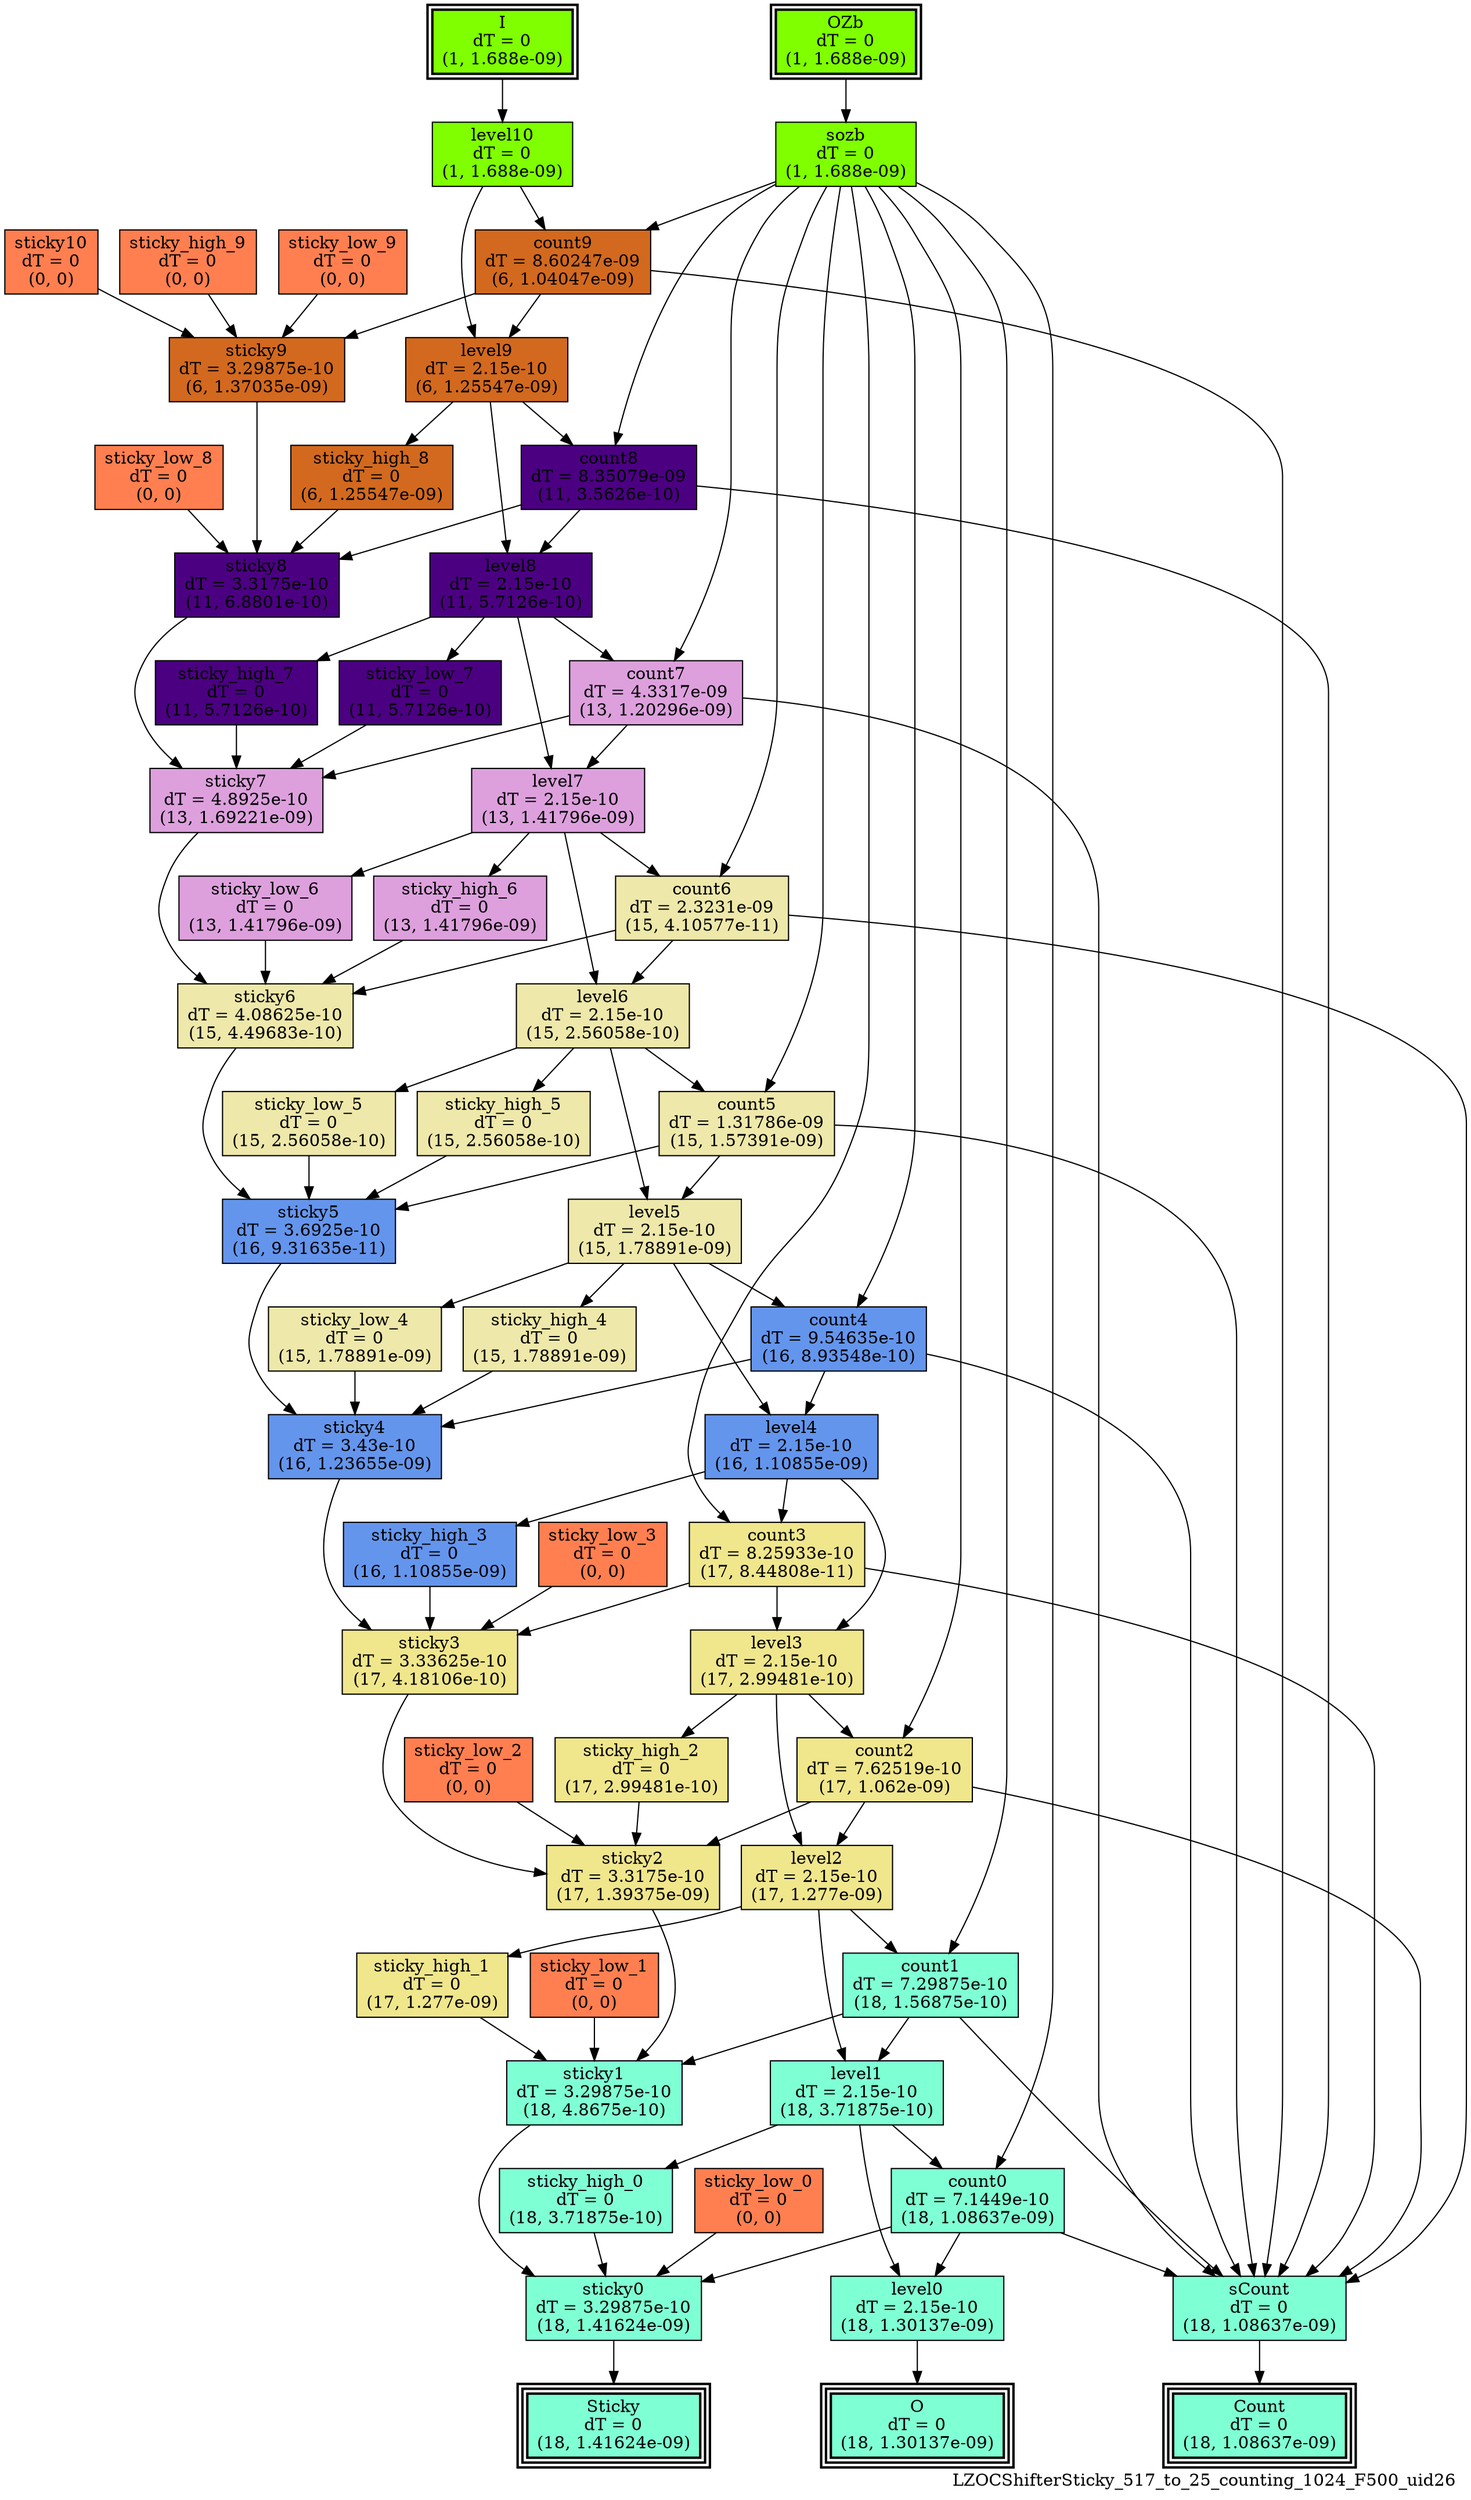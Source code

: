 digraph LZOCShifterSticky_517_to_25_counting_1024_F500_uid26
{
	//graph drawing options
	label=LZOCShifterSticky_517_to_25_counting_1024_F500_uid26;
	labelloc=bottom;
	labeljust=right;
	ratio=auto;
	nodesep=0.25;
	ranksep=0.5;

	//input/output signals of operator LZOCShifterSticky_517_to_25_counting_1024_F500_uid26
	I__LZOCShifterSticky_517_to_25_counting_1024_F500_uid26 [ label="I\ndT = 0\n(1, 1.688e-09)", shape=box, color=black, style="bold, filled", fillcolor=chartreuse, peripheries=2 ];
	OZb__LZOCShifterSticky_517_to_25_counting_1024_F500_uid26 [ label="OZb\ndT = 0\n(1, 1.688e-09)", shape=box, color=black, style="bold, filled", fillcolor=chartreuse, peripheries=2 ];
	Count__LZOCShifterSticky_517_to_25_counting_1024_F500_uid26 [ label="Count\ndT = 0\n(18, 1.08637e-09)", shape=box, color=black, style="bold, filled", fillcolor=aquamarine, peripheries=3 ];
	O__LZOCShifterSticky_517_to_25_counting_1024_F500_uid26 [ label="O\ndT = 0\n(18, 1.30137e-09)", shape=box, color=black, style="bold, filled", fillcolor=aquamarine, peripheries=3 ];
	Sticky__LZOCShifterSticky_517_to_25_counting_1024_F500_uid26 [ label="Sticky\ndT = 0\n(18, 1.41624e-09)", shape=box, color=black, style="bold, filled", fillcolor=aquamarine, peripheries=3 ];
	{rank=same I__LZOCShifterSticky_517_to_25_counting_1024_F500_uid26, OZb__LZOCShifterSticky_517_to_25_counting_1024_F500_uid26};
	{rank=same Count__LZOCShifterSticky_517_to_25_counting_1024_F500_uid26, O__LZOCShifterSticky_517_to_25_counting_1024_F500_uid26, Sticky__LZOCShifterSticky_517_to_25_counting_1024_F500_uid26};
	//internal signals of operator LZOCShifterSticky_517_to_25_counting_1024_F500_uid26
	level10__LZOCShifterSticky_517_to_25_counting_1024_F500_uid26 [ label="level10\ndT = 0\n(1, 1.688e-09)", shape=box, color=black, style=filled, fillcolor=chartreuse, peripheries=1 ];
	sozb__LZOCShifterSticky_517_to_25_counting_1024_F500_uid26 [ label="sozb\ndT = 0\n(1, 1.688e-09)", shape=box, color=black, style=filled, fillcolor=chartreuse, peripheries=1 ];
	sticky10__LZOCShifterSticky_517_to_25_counting_1024_F500_uid26 [ label="sticky10\ndT = 0\n(0, 0)", shape=box, color=black, style=filled, fillcolor=coral, peripheries=1 ];
	count9__LZOCShifterSticky_517_to_25_counting_1024_F500_uid26 [ label="count9\ndT = 8.60247e-09\n(6, 1.04047e-09)", shape=box, color=black, style=filled, fillcolor=chocolate, peripheries=1 ];
	level9__LZOCShifterSticky_517_to_25_counting_1024_F500_uid26 [ label="level9\ndT = 2.15e-10\n(6, 1.25547e-09)", shape=box, color=black, style=filled, fillcolor=chocolate, peripheries=1 ];
	sticky_high_9__LZOCShifterSticky_517_to_25_counting_1024_F500_uid26 [ label="sticky_high_9\ndT = 0\n(0, 0)", shape=box, color=black, style=filled, fillcolor=coral, peripheries=1 ];
	sticky_low_9__LZOCShifterSticky_517_to_25_counting_1024_F500_uid26 [ label="sticky_low_9\ndT = 0\n(0, 0)", shape=box, color=black, style=filled, fillcolor=coral, peripheries=1 ];
	sticky9__LZOCShifterSticky_517_to_25_counting_1024_F500_uid26 [ label="sticky9\ndT = 3.29875e-10\n(6, 1.37035e-09)", shape=box, color=black, style=filled, fillcolor=chocolate, peripheries=1 ];
	count8__LZOCShifterSticky_517_to_25_counting_1024_F500_uid26 [ label="count8\ndT = 8.35079e-09\n(11, 3.5626e-10)", shape=box, color=black, style=filled, fillcolor=indigo, peripheries=1 ];
	level8__LZOCShifterSticky_517_to_25_counting_1024_F500_uid26 [ label="level8\ndT = 2.15e-10\n(11, 5.7126e-10)", shape=box, color=black, style=filled, fillcolor=indigo, peripheries=1 ];
	sticky_high_8__LZOCShifterSticky_517_to_25_counting_1024_F500_uid26 [ label="sticky_high_8\ndT = 0\n(6, 1.25547e-09)", shape=box, color=black, style=filled, fillcolor=chocolate, peripheries=1 ];
	sticky_low_8__LZOCShifterSticky_517_to_25_counting_1024_F500_uid26 [ label="sticky_low_8\ndT = 0\n(0, 0)", shape=box, color=black, style=filled, fillcolor=coral, peripheries=1 ];
	sticky8__LZOCShifterSticky_517_to_25_counting_1024_F500_uid26 [ label="sticky8\ndT = 3.3175e-10\n(11, 6.8801e-10)", shape=box, color=black, style=filled, fillcolor=indigo, peripheries=1 ];
	count7__LZOCShifterSticky_517_to_25_counting_1024_F500_uid26 [ label="count7\ndT = 4.3317e-09\n(13, 1.20296e-09)", shape=box, color=black, style=filled, fillcolor=plum, peripheries=1 ];
	level7__LZOCShifterSticky_517_to_25_counting_1024_F500_uid26 [ label="level7\ndT = 2.15e-10\n(13, 1.41796e-09)", shape=box, color=black, style=filled, fillcolor=plum, peripheries=1 ];
	sticky_high_7__LZOCShifterSticky_517_to_25_counting_1024_F500_uid26 [ label="sticky_high_7\ndT = 0\n(11, 5.7126e-10)", shape=box, color=black, style=filled, fillcolor=indigo, peripheries=1 ];
	sticky_low_7__LZOCShifterSticky_517_to_25_counting_1024_F500_uid26 [ label="sticky_low_7\ndT = 0\n(11, 5.7126e-10)", shape=box, color=black, style=filled, fillcolor=indigo, peripheries=1 ];
	sticky7__LZOCShifterSticky_517_to_25_counting_1024_F500_uid26 [ label="sticky7\ndT = 4.8925e-10\n(13, 1.69221e-09)", shape=box, color=black, style=filled, fillcolor=plum, peripheries=1 ];
	count6__LZOCShifterSticky_517_to_25_counting_1024_F500_uid26 [ label="count6\ndT = 2.3231e-09\n(15, 4.10577e-11)", shape=box, color=black, style=filled, fillcolor=palegoldenrod, peripheries=1 ];
	level6__LZOCShifterSticky_517_to_25_counting_1024_F500_uid26 [ label="level6\ndT = 2.15e-10\n(15, 2.56058e-10)", shape=box, color=black, style=filled, fillcolor=palegoldenrod, peripheries=1 ];
	sticky_high_6__LZOCShifterSticky_517_to_25_counting_1024_F500_uid26 [ label="sticky_high_6\ndT = 0\n(13, 1.41796e-09)", shape=box, color=black, style=filled, fillcolor=plum, peripheries=1 ];
	sticky_low_6__LZOCShifterSticky_517_to_25_counting_1024_F500_uid26 [ label="sticky_low_6\ndT = 0\n(13, 1.41796e-09)", shape=box, color=black, style=filled, fillcolor=plum, peripheries=1 ];
	sticky6__LZOCShifterSticky_517_to_25_counting_1024_F500_uid26 [ label="sticky6\ndT = 4.08625e-10\n(15, 4.49683e-10)", shape=box, color=black, style=filled, fillcolor=palegoldenrod, peripheries=1 ];
	count5__LZOCShifterSticky_517_to_25_counting_1024_F500_uid26 [ label="count5\ndT = 1.31786e-09\n(15, 1.57391e-09)", shape=box, color=black, style=filled, fillcolor=palegoldenrod, peripheries=1 ];
	level5__LZOCShifterSticky_517_to_25_counting_1024_F500_uid26 [ label="level5\ndT = 2.15e-10\n(15, 1.78891e-09)", shape=box, color=black, style=filled, fillcolor=palegoldenrod, peripheries=1 ];
	sticky_high_5__LZOCShifterSticky_517_to_25_counting_1024_F500_uid26 [ label="sticky_high_5\ndT = 0\n(15, 2.56058e-10)", shape=box, color=black, style=filled, fillcolor=palegoldenrod, peripheries=1 ];
	sticky_low_5__LZOCShifterSticky_517_to_25_counting_1024_F500_uid26 [ label="sticky_low_5\ndT = 0\n(15, 2.56058e-10)", shape=box, color=black, style=filled, fillcolor=palegoldenrod, peripheries=1 ];
	sticky5__LZOCShifterSticky_517_to_25_counting_1024_F500_uid26 [ label="sticky5\ndT = 3.6925e-10\n(16, 9.31635e-11)", shape=box, color=black, style=filled, fillcolor=cornflowerblue, peripheries=1 ];
	count4__LZOCShifterSticky_517_to_25_counting_1024_F500_uid26 [ label="count4\ndT = 9.54635e-10\n(16, 8.93548e-10)", shape=box, color=black, style=filled, fillcolor=cornflowerblue, peripheries=1 ];
	level4__LZOCShifterSticky_517_to_25_counting_1024_F500_uid26 [ label="level4\ndT = 2.15e-10\n(16, 1.10855e-09)", shape=box, color=black, style=filled, fillcolor=cornflowerblue, peripheries=1 ];
	sticky_high_4__LZOCShifterSticky_517_to_25_counting_1024_F500_uid26 [ label="sticky_high_4\ndT = 0\n(15, 1.78891e-09)", shape=box, color=black, style=filled, fillcolor=palegoldenrod, peripheries=1 ];
	sticky_low_4__LZOCShifterSticky_517_to_25_counting_1024_F500_uid26 [ label="sticky_low_4\ndT = 0\n(15, 1.78891e-09)", shape=box, color=black, style=filled, fillcolor=palegoldenrod, peripheries=1 ];
	sticky4__LZOCShifterSticky_517_to_25_counting_1024_F500_uid26 [ label="sticky4\ndT = 3.43e-10\n(16, 1.23655e-09)", shape=box, color=black, style=filled, fillcolor=cornflowerblue, peripheries=1 ];
	count3__LZOCShifterSticky_517_to_25_counting_1024_F500_uid26 [ label="count3\ndT = 8.25933e-10\n(17, 8.44808e-11)", shape=box, color=black, style=filled, fillcolor=khaki, peripheries=1 ];
	level3__LZOCShifterSticky_517_to_25_counting_1024_F500_uid26 [ label="level3\ndT = 2.15e-10\n(17, 2.99481e-10)", shape=box, color=black, style=filled, fillcolor=khaki, peripheries=1 ];
	sticky_high_3__LZOCShifterSticky_517_to_25_counting_1024_F500_uid26 [ label="sticky_high_3\ndT = 0\n(16, 1.10855e-09)", shape=box, color=black, style=filled, fillcolor=cornflowerblue, peripheries=1 ];
	sticky_low_3__LZOCShifterSticky_517_to_25_counting_1024_F500_uid26 [ label="sticky_low_3\ndT = 0\n(0, 0)", shape=box, color=black, style=filled, fillcolor=coral, peripheries=1 ];
	sticky3__LZOCShifterSticky_517_to_25_counting_1024_F500_uid26 [ label="sticky3\ndT = 3.33625e-10\n(17, 4.18106e-10)", shape=box, color=black, style=filled, fillcolor=khaki, peripheries=1 ];
	count2__LZOCShifterSticky_517_to_25_counting_1024_F500_uid26 [ label="count2\ndT = 7.62519e-10\n(17, 1.062e-09)", shape=box, color=black, style=filled, fillcolor=khaki, peripheries=1 ];
	level2__LZOCShifterSticky_517_to_25_counting_1024_F500_uid26 [ label="level2\ndT = 2.15e-10\n(17, 1.277e-09)", shape=box, color=black, style=filled, fillcolor=khaki, peripheries=1 ];
	sticky_high_2__LZOCShifterSticky_517_to_25_counting_1024_F500_uid26 [ label="sticky_high_2\ndT = 0\n(17, 2.99481e-10)", shape=box, color=black, style=filled, fillcolor=khaki, peripheries=1 ];
	sticky_low_2__LZOCShifterSticky_517_to_25_counting_1024_F500_uid26 [ label="sticky_low_2\ndT = 0\n(0, 0)", shape=box, color=black, style=filled, fillcolor=coral, peripheries=1 ];
	sticky2__LZOCShifterSticky_517_to_25_counting_1024_F500_uid26 [ label="sticky2\ndT = 3.3175e-10\n(17, 1.39375e-09)", shape=box, color=black, style=filled, fillcolor=khaki, peripheries=1 ];
	count1__LZOCShifterSticky_517_to_25_counting_1024_F500_uid26 [ label="count1\ndT = 7.29875e-10\n(18, 1.56875e-10)", shape=box, color=black, style=filled, fillcolor=aquamarine, peripheries=1 ];
	level1__LZOCShifterSticky_517_to_25_counting_1024_F500_uid26 [ label="level1\ndT = 2.15e-10\n(18, 3.71875e-10)", shape=box, color=black, style=filled, fillcolor=aquamarine, peripheries=1 ];
	sticky_high_1__LZOCShifterSticky_517_to_25_counting_1024_F500_uid26 [ label="sticky_high_1\ndT = 0\n(17, 1.277e-09)", shape=box, color=black, style=filled, fillcolor=khaki, peripheries=1 ];
	sticky_low_1__LZOCShifterSticky_517_to_25_counting_1024_F500_uid26 [ label="sticky_low_1\ndT = 0\n(0, 0)", shape=box, color=black, style=filled, fillcolor=coral, peripheries=1 ];
	sticky1__LZOCShifterSticky_517_to_25_counting_1024_F500_uid26 [ label="sticky1\ndT = 3.29875e-10\n(18, 4.8675e-10)", shape=box, color=black, style=filled, fillcolor=aquamarine, peripheries=1 ];
	count0__LZOCShifterSticky_517_to_25_counting_1024_F500_uid26 [ label="count0\ndT = 7.1449e-10\n(18, 1.08637e-09)", shape=box, color=black, style=filled, fillcolor=aquamarine, peripheries=1 ];
	level0__LZOCShifterSticky_517_to_25_counting_1024_F500_uid26 [ label="level0\ndT = 2.15e-10\n(18, 1.30137e-09)", shape=box, color=black, style=filled, fillcolor=aquamarine, peripheries=1 ];
	sticky_high_0__LZOCShifterSticky_517_to_25_counting_1024_F500_uid26 [ label="sticky_high_0\ndT = 0\n(18, 3.71875e-10)", shape=box, color=black, style=filled, fillcolor=aquamarine, peripheries=1 ];
	sticky_low_0__LZOCShifterSticky_517_to_25_counting_1024_F500_uid26 [ label="sticky_low_0\ndT = 0\n(0, 0)", shape=box, color=black, style=filled, fillcolor=coral, peripheries=1 ];
	sticky0__LZOCShifterSticky_517_to_25_counting_1024_F500_uid26 [ label="sticky0\ndT = 3.29875e-10\n(18, 1.41624e-09)", shape=box, color=black, style=filled, fillcolor=aquamarine, peripheries=1 ];
	sCount__LZOCShifterSticky_517_to_25_counting_1024_F500_uid26 [ label="sCount\ndT = 0\n(18, 1.08637e-09)", shape=box, color=black, style=filled, fillcolor=aquamarine, peripheries=1 ];

	//subcomponents of operator LZOCShifterSticky_517_to_25_counting_1024_F500_uid26

	//input and internal signal connections of operator LZOCShifterSticky_517_to_25_counting_1024_F500_uid26
	I__LZOCShifterSticky_517_to_25_counting_1024_F500_uid26 -> level10__LZOCShifterSticky_517_to_25_counting_1024_F500_uid26 [ arrowhead=normal, arrowsize=1.0, arrowtail=normal, color=black, dir=forward  ];
	OZb__LZOCShifterSticky_517_to_25_counting_1024_F500_uid26 -> sozb__LZOCShifterSticky_517_to_25_counting_1024_F500_uid26 [ arrowhead=normal, arrowsize=1.0, arrowtail=normal, color=black, dir=forward  ];
	level10__LZOCShifterSticky_517_to_25_counting_1024_F500_uid26 -> count9__LZOCShifterSticky_517_to_25_counting_1024_F500_uid26 [ arrowhead=normal, arrowsize=1.0, arrowtail=normal, color=black, dir=forward  ];
	level10__LZOCShifterSticky_517_to_25_counting_1024_F500_uid26 -> level9__LZOCShifterSticky_517_to_25_counting_1024_F500_uid26 [ arrowhead=normal, arrowsize=1.0, arrowtail=normal, color=black, dir=forward  ];
	sozb__LZOCShifterSticky_517_to_25_counting_1024_F500_uid26 -> count9__LZOCShifterSticky_517_to_25_counting_1024_F500_uid26 [ arrowhead=normal, arrowsize=1.0, arrowtail=normal, color=black, dir=forward  ];
	sozb__LZOCShifterSticky_517_to_25_counting_1024_F500_uid26 -> count8__LZOCShifterSticky_517_to_25_counting_1024_F500_uid26 [ arrowhead=normal, arrowsize=1.0, arrowtail=normal, color=black, dir=forward  ];
	sozb__LZOCShifterSticky_517_to_25_counting_1024_F500_uid26 -> count7__LZOCShifterSticky_517_to_25_counting_1024_F500_uid26 [ arrowhead=normal, arrowsize=1.0, arrowtail=normal, color=black, dir=forward  ];
	sozb__LZOCShifterSticky_517_to_25_counting_1024_F500_uid26 -> count6__LZOCShifterSticky_517_to_25_counting_1024_F500_uid26 [ arrowhead=normal, arrowsize=1.0, arrowtail=normal, color=black, dir=forward  ];
	sozb__LZOCShifterSticky_517_to_25_counting_1024_F500_uid26 -> count5__LZOCShifterSticky_517_to_25_counting_1024_F500_uid26 [ arrowhead=normal, arrowsize=1.0, arrowtail=normal, color=black, dir=forward  ];
	sozb__LZOCShifterSticky_517_to_25_counting_1024_F500_uid26 -> count4__LZOCShifterSticky_517_to_25_counting_1024_F500_uid26 [ arrowhead=normal, arrowsize=1.0, arrowtail=normal, color=black, dir=forward  ];
	sozb__LZOCShifterSticky_517_to_25_counting_1024_F500_uid26 -> count3__LZOCShifterSticky_517_to_25_counting_1024_F500_uid26 [ arrowhead=normal, arrowsize=1.0, arrowtail=normal, color=black, dir=forward  ];
	sozb__LZOCShifterSticky_517_to_25_counting_1024_F500_uid26 -> count2__LZOCShifterSticky_517_to_25_counting_1024_F500_uid26 [ arrowhead=normal, arrowsize=1.0, arrowtail=normal, color=black, dir=forward  ];
	sozb__LZOCShifterSticky_517_to_25_counting_1024_F500_uid26 -> count1__LZOCShifterSticky_517_to_25_counting_1024_F500_uid26 [ arrowhead=normal, arrowsize=1.0, arrowtail=normal, color=black, dir=forward  ];
	sozb__LZOCShifterSticky_517_to_25_counting_1024_F500_uid26 -> count0__LZOCShifterSticky_517_to_25_counting_1024_F500_uid26 [ arrowhead=normal, arrowsize=1.0, arrowtail=normal, color=black, dir=forward  ];
	sticky10__LZOCShifterSticky_517_to_25_counting_1024_F500_uid26 -> sticky9__LZOCShifterSticky_517_to_25_counting_1024_F500_uid26 [ arrowhead=normal, arrowsize=1.0, arrowtail=normal, color=black, dir=forward  ];
	count9__LZOCShifterSticky_517_to_25_counting_1024_F500_uid26 -> level9__LZOCShifterSticky_517_to_25_counting_1024_F500_uid26 [ arrowhead=normal, arrowsize=1.0, arrowtail=normal, color=black, dir=forward  ];
	count9__LZOCShifterSticky_517_to_25_counting_1024_F500_uid26 -> sticky9__LZOCShifterSticky_517_to_25_counting_1024_F500_uid26 [ arrowhead=normal, arrowsize=1.0, arrowtail=normal, color=black, dir=forward  ];
	count9__LZOCShifterSticky_517_to_25_counting_1024_F500_uid26 -> sCount__LZOCShifterSticky_517_to_25_counting_1024_F500_uid26 [ arrowhead=normal, arrowsize=1.0, arrowtail=normal, color=black, dir=forward  ];
	level9__LZOCShifterSticky_517_to_25_counting_1024_F500_uid26 -> count8__LZOCShifterSticky_517_to_25_counting_1024_F500_uid26 [ arrowhead=normal, arrowsize=1.0, arrowtail=normal, color=black, dir=forward  ];
	level9__LZOCShifterSticky_517_to_25_counting_1024_F500_uid26 -> level8__LZOCShifterSticky_517_to_25_counting_1024_F500_uid26 [ arrowhead=normal, arrowsize=1.0, arrowtail=normal, color=black, dir=forward  ];
	level9__LZOCShifterSticky_517_to_25_counting_1024_F500_uid26 -> sticky_high_8__LZOCShifterSticky_517_to_25_counting_1024_F500_uid26 [ arrowhead=normal, arrowsize=1.0, arrowtail=normal, color=black, dir=forward  ];
	sticky_high_9__LZOCShifterSticky_517_to_25_counting_1024_F500_uid26 -> sticky9__LZOCShifterSticky_517_to_25_counting_1024_F500_uid26 [ arrowhead=normal, arrowsize=1.0, arrowtail=normal, color=black, dir=forward  ];
	sticky_low_9__LZOCShifterSticky_517_to_25_counting_1024_F500_uid26 -> sticky9__LZOCShifterSticky_517_to_25_counting_1024_F500_uid26 [ arrowhead=normal, arrowsize=1.0, arrowtail=normal, color=black, dir=forward  ];
	sticky9__LZOCShifterSticky_517_to_25_counting_1024_F500_uid26 -> sticky8__LZOCShifterSticky_517_to_25_counting_1024_F500_uid26 [ arrowhead=normal, arrowsize=1.0, arrowtail=normal, color=black, dir=forward  ];
	count8__LZOCShifterSticky_517_to_25_counting_1024_F500_uid26 -> level8__LZOCShifterSticky_517_to_25_counting_1024_F500_uid26 [ arrowhead=normal, arrowsize=1.0, arrowtail=normal, color=black, dir=forward  ];
	count8__LZOCShifterSticky_517_to_25_counting_1024_F500_uid26 -> sticky8__LZOCShifterSticky_517_to_25_counting_1024_F500_uid26 [ arrowhead=normal, arrowsize=1.0, arrowtail=normal, color=black, dir=forward  ];
	count8__LZOCShifterSticky_517_to_25_counting_1024_F500_uid26 -> sCount__LZOCShifterSticky_517_to_25_counting_1024_F500_uid26 [ arrowhead=normal, arrowsize=1.0, arrowtail=normal, color=black, dir=forward  ];
	level8__LZOCShifterSticky_517_to_25_counting_1024_F500_uid26 -> count7__LZOCShifterSticky_517_to_25_counting_1024_F500_uid26 [ arrowhead=normal, arrowsize=1.0, arrowtail=normal, color=black, dir=forward  ];
	level8__LZOCShifterSticky_517_to_25_counting_1024_F500_uid26 -> level7__LZOCShifterSticky_517_to_25_counting_1024_F500_uid26 [ arrowhead=normal, arrowsize=1.0, arrowtail=normal, color=black, dir=forward  ];
	level8__LZOCShifterSticky_517_to_25_counting_1024_F500_uid26 -> sticky_high_7__LZOCShifterSticky_517_to_25_counting_1024_F500_uid26 [ arrowhead=normal, arrowsize=1.0, arrowtail=normal, color=black, dir=forward  ];
	level8__LZOCShifterSticky_517_to_25_counting_1024_F500_uid26 -> sticky_low_7__LZOCShifterSticky_517_to_25_counting_1024_F500_uid26 [ arrowhead=normal, arrowsize=1.0, arrowtail=normal, color=black, dir=forward  ];
	sticky_high_8__LZOCShifterSticky_517_to_25_counting_1024_F500_uid26 -> sticky8__LZOCShifterSticky_517_to_25_counting_1024_F500_uid26 [ arrowhead=normal, arrowsize=1.0, arrowtail=normal, color=black, dir=forward  ];
	sticky_low_8__LZOCShifterSticky_517_to_25_counting_1024_F500_uid26 -> sticky8__LZOCShifterSticky_517_to_25_counting_1024_F500_uid26 [ arrowhead=normal, arrowsize=1.0, arrowtail=normal, color=black, dir=forward  ];
	sticky8__LZOCShifterSticky_517_to_25_counting_1024_F500_uid26 -> sticky7__LZOCShifterSticky_517_to_25_counting_1024_F500_uid26 [ arrowhead=normal, arrowsize=1.0, arrowtail=normal, color=black, dir=forward  ];
	count7__LZOCShifterSticky_517_to_25_counting_1024_F500_uid26 -> level7__LZOCShifterSticky_517_to_25_counting_1024_F500_uid26 [ arrowhead=normal, arrowsize=1.0, arrowtail=normal, color=black, dir=forward  ];
	count7__LZOCShifterSticky_517_to_25_counting_1024_F500_uid26 -> sticky7__LZOCShifterSticky_517_to_25_counting_1024_F500_uid26 [ arrowhead=normal, arrowsize=1.0, arrowtail=normal, color=black, dir=forward  ];
	count7__LZOCShifterSticky_517_to_25_counting_1024_F500_uid26 -> sCount__LZOCShifterSticky_517_to_25_counting_1024_F500_uid26 [ arrowhead=normal, arrowsize=1.0, arrowtail=normal, color=black, dir=forward  ];
	level7__LZOCShifterSticky_517_to_25_counting_1024_F500_uid26 -> count6__LZOCShifterSticky_517_to_25_counting_1024_F500_uid26 [ arrowhead=normal, arrowsize=1.0, arrowtail=normal, color=black, dir=forward  ];
	level7__LZOCShifterSticky_517_to_25_counting_1024_F500_uid26 -> level6__LZOCShifterSticky_517_to_25_counting_1024_F500_uid26 [ arrowhead=normal, arrowsize=1.0, arrowtail=normal, color=black, dir=forward  ];
	level7__LZOCShifterSticky_517_to_25_counting_1024_F500_uid26 -> sticky_high_6__LZOCShifterSticky_517_to_25_counting_1024_F500_uid26 [ arrowhead=normal, arrowsize=1.0, arrowtail=normal, color=black, dir=forward  ];
	level7__LZOCShifterSticky_517_to_25_counting_1024_F500_uid26 -> sticky_low_6__LZOCShifterSticky_517_to_25_counting_1024_F500_uid26 [ arrowhead=normal, arrowsize=1.0, arrowtail=normal, color=black, dir=forward  ];
	sticky_high_7__LZOCShifterSticky_517_to_25_counting_1024_F500_uid26 -> sticky7__LZOCShifterSticky_517_to_25_counting_1024_F500_uid26 [ arrowhead=normal, arrowsize=1.0, arrowtail=normal, color=black, dir=forward  ];
	sticky_low_7__LZOCShifterSticky_517_to_25_counting_1024_F500_uid26 -> sticky7__LZOCShifterSticky_517_to_25_counting_1024_F500_uid26 [ arrowhead=normal, arrowsize=1.0, arrowtail=normal, color=black, dir=forward  ];
	sticky7__LZOCShifterSticky_517_to_25_counting_1024_F500_uid26 -> sticky6__LZOCShifterSticky_517_to_25_counting_1024_F500_uid26 [ arrowhead=normal, arrowsize=1.0, arrowtail=normal, color=black, dir=forward  ];
	count6__LZOCShifterSticky_517_to_25_counting_1024_F500_uid26 -> level6__LZOCShifterSticky_517_to_25_counting_1024_F500_uid26 [ arrowhead=normal, arrowsize=1.0, arrowtail=normal, color=black, dir=forward  ];
	count6__LZOCShifterSticky_517_to_25_counting_1024_F500_uid26 -> sticky6__LZOCShifterSticky_517_to_25_counting_1024_F500_uid26 [ arrowhead=normal, arrowsize=1.0, arrowtail=normal, color=black, dir=forward  ];
	count6__LZOCShifterSticky_517_to_25_counting_1024_F500_uid26 -> sCount__LZOCShifterSticky_517_to_25_counting_1024_F500_uid26 [ arrowhead=normal, arrowsize=1.0, arrowtail=normal, color=black, dir=forward  ];
	level6__LZOCShifterSticky_517_to_25_counting_1024_F500_uid26 -> count5__LZOCShifterSticky_517_to_25_counting_1024_F500_uid26 [ arrowhead=normal, arrowsize=1.0, arrowtail=normal, color=black, dir=forward  ];
	level6__LZOCShifterSticky_517_to_25_counting_1024_F500_uid26 -> level5__LZOCShifterSticky_517_to_25_counting_1024_F500_uid26 [ arrowhead=normal, arrowsize=1.0, arrowtail=normal, color=black, dir=forward  ];
	level6__LZOCShifterSticky_517_to_25_counting_1024_F500_uid26 -> sticky_high_5__LZOCShifterSticky_517_to_25_counting_1024_F500_uid26 [ arrowhead=normal, arrowsize=1.0, arrowtail=normal, color=black, dir=forward  ];
	level6__LZOCShifterSticky_517_to_25_counting_1024_F500_uid26 -> sticky_low_5__LZOCShifterSticky_517_to_25_counting_1024_F500_uid26 [ arrowhead=normal, arrowsize=1.0, arrowtail=normal, color=black, dir=forward  ];
	sticky_high_6__LZOCShifterSticky_517_to_25_counting_1024_F500_uid26 -> sticky6__LZOCShifterSticky_517_to_25_counting_1024_F500_uid26 [ arrowhead=normal, arrowsize=1.0, arrowtail=normal, color=black, dir=forward  ];
	sticky_low_6__LZOCShifterSticky_517_to_25_counting_1024_F500_uid26 -> sticky6__LZOCShifterSticky_517_to_25_counting_1024_F500_uid26 [ arrowhead=normal, arrowsize=1.0, arrowtail=normal, color=black, dir=forward  ];
	sticky6__LZOCShifterSticky_517_to_25_counting_1024_F500_uid26 -> sticky5__LZOCShifterSticky_517_to_25_counting_1024_F500_uid26 [ arrowhead=normal, arrowsize=1.0, arrowtail=normal, color=black, dir=forward  ];
	count5__LZOCShifterSticky_517_to_25_counting_1024_F500_uid26 -> level5__LZOCShifterSticky_517_to_25_counting_1024_F500_uid26 [ arrowhead=normal, arrowsize=1.0, arrowtail=normal, color=black, dir=forward  ];
	count5__LZOCShifterSticky_517_to_25_counting_1024_F500_uid26 -> sticky5__LZOCShifterSticky_517_to_25_counting_1024_F500_uid26 [ arrowhead=normal, arrowsize=1.0, arrowtail=normal, color=black, dir=forward  ];
	count5__LZOCShifterSticky_517_to_25_counting_1024_F500_uid26 -> sCount__LZOCShifterSticky_517_to_25_counting_1024_F500_uid26 [ arrowhead=normal, arrowsize=1.0, arrowtail=normal, color=black, dir=forward  ];
	level5__LZOCShifterSticky_517_to_25_counting_1024_F500_uid26 -> count4__LZOCShifterSticky_517_to_25_counting_1024_F500_uid26 [ arrowhead=normal, arrowsize=1.0, arrowtail=normal, color=black, dir=forward  ];
	level5__LZOCShifterSticky_517_to_25_counting_1024_F500_uid26 -> level4__LZOCShifterSticky_517_to_25_counting_1024_F500_uid26 [ arrowhead=normal, arrowsize=1.0, arrowtail=normal, color=black, dir=forward  ];
	level5__LZOCShifterSticky_517_to_25_counting_1024_F500_uid26 -> sticky_high_4__LZOCShifterSticky_517_to_25_counting_1024_F500_uid26 [ arrowhead=normal, arrowsize=1.0, arrowtail=normal, color=black, dir=forward  ];
	level5__LZOCShifterSticky_517_to_25_counting_1024_F500_uid26 -> sticky_low_4__LZOCShifterSticky_517_to_25_counting_1024_F500_uid26 [ arrowhead=normal, arrowsize=1.0, arrowtail=normal, color=black, dir=forward  ];
	sticky_high_5__LZOCShifterSticky_517_to_25_counting_1024_F500_uid26 -> sticky5__LZOCShifterSticky_517_to_25_counting_1024_F500_uid26 [ arrowhead=normal, arrowsize=1.0, arrowtail=normal, color=black, dir=forward  ];
	sticky_low_5__LZOCShifterSticky_517_to_25_counting_1024_F500_uid26 -> sticky5__LZOCShifterSticky_517_to_25_counting_1024_F500_uid26 [ arrowhead=normal, arrowsize=1.0, arrowtail=normal, color=black, dir=forward  ];
	sticky5__LZOCShifterSticky_517_to_25_counting_1024_F500_uid26 -> sticky4__LZOCShifterSticky_517_to_25_counting_1024_F500_uid26 [ arrowhead=normal, arrowsize=1.0, arrowtail=normal, color=black, dir=forward  ];
	count4__LZOCShifterSticky_517_to_25_counting_1024_F500_uid26 -> level4__LZOCShifterSticky_517_to_25_counting_1024_F500_uid26 [ arrowhead=normal, arrowsize=1.0, arrowtail=normal, color=black, dir=forward  ];
	count4__LZOCShifterSticky_517_to_25_counting_1024_F500_uid26 -> sticky4__LZOCShifterSticky_517_to_25_counting_1024_F500_uid26 [ arrowhead=normal, arrowsize=1.0, arrowtail=normal, color=black, dir=forward  ];
	count4__LZOCShifterSticky_517_to_25_counting_1024_F500_uid26 -> sCount__LZOCShifterSticky_517_to_25_counting_1024_F500_uid26 [ arrowhead=normal, arrowsize=1.0, arrowtail=normal, color=black, dir=forward  ];
	level4__LZOCShifterSticky_517_to_25_counting_1024_F500_uid26 -> count3__LZOCShifterSticky_517_to_25_counting_1024_F500_uid26 [ arrowhead=normal, arrowsize=1.0, arrowtail=normal, color=black, dir=forward  ];
	level4__LZOCShifterSticky_517_to_25_counting_1024_F500_uid26 -> level3__LZOCShifterSticky_517_to_25_counting_1024_F500_uid26 [ arrowhead=normal, arrowsize=1.0, arrowtail=normal, color=black, dir=forward  ];
	level4__LZOCShifterSticky_517_to_25_counting_1024_F500_uid26 -> sticky_high_3__LZOCShifterSticky_517_to_25_counting_1024_F500_uid26 [ arrowhead=normal, arrowsize=1.0, arrowtail=normal, color=black, dir=forward  ];
	sticky_high_4__LZOCShifterSticky_517_to_25_counting_1024_F500_uid26 -> sticky4__LZOCShifterSticky_517_to_25_counting_1024_F500_uid26 [ arrowhead=normal, arrowsize=1.0, arrowtail=normal, color=black, dir=forward  ];
	sticky_low_4__LZOCShifterSticky_517_to_25_counting_1024_F500_uid26 -> sticky4__LZOCShifterSticky_517_to_25_counting_1024_F500_uid26 [ arrowhead=normal, arrowsize=1.0, arrowtail=normal, color=black, dir=forward  ];
	sticky4__LZOCShifterSticky_517_to_25_counting_1024_F500_uid26 -> sticky3__LZOCShifterSticky_517_to_25_counting_1024_F500_uid26 [ arrowhead=normal, arrowsize=1.0, arrowtail=normal, color=black, dir=forward  ];
	count3__LZOCShifterSticky_517_to_25_counting_1024_F500_uid26 -> level3__LZOCShifterSticky_517_to_25_counting_1024_F500_uid26 [ arrowhead=normal, arrowsize=1.0, arrowtail=normal, color=black, dir=forward  ];
	count3__LZOCShifterSticky_517_to_25_counting_1024_F500_uid26 -> sticky3__LZOCShifterSticky_517_to_25_counting_1024_F500_uid26 [ arrowhead=normal, arrowsize=1.0, arrowtail=normal, color=black, dir=forward  ];
	count3__LZOCShifterSticky_517_to_25_counting_1024_F500_uid26 -> sCount__LZOCShifterSticky_517_to_25_counting_1024_F500_uid26 [ arrowhead=normal, arrowsize=1.0, arrowtail=normal, color=black, dir=forward  ];
	level3__LZOCShifterSticky_517_to_25_counting_1024_F500_uid26 -> count2__LZOCShifterSticky_517_to_25_counting_1024_F500_uid26 [ arrowhead=normal, arrowsize=1.0, arrowtail=normal, color=black, dir=forward  ];
	level3__LZOCShifterSticky_517_to_25_counting_1024_F500_uid26 -> level2__LZOCShifterSticky_517_to_25_counting_1024_F500_uid26 [ arrowhead=normal, arrowsize=1.0, arrowtail=normal, color=black, dir=forward  ];
	level3__LZOCShifterSticky_517_to_25_counting_1024_F500_uid26 -> sticky_high_2__LZOCShifterSticky_517_to_25_counting_1024_F500_uid26 [ arrowhead=normal, arrowsize=1.0, arrowtail=normal, color=black, dir=forward  ];
	sticky_high_3__LZOCShifterSticky_517_to_25_counting_1024_F500_uid26 -> sticky3__LZOCShifterSticky_517_to_25_counting_1024_F500_uid26 [ arrowhead=normal, arrowsize=1.0, arrowtail=normal, color=black, dir=forward  ];
	sticky_low_3__LZOCShifterSticky_517_to_25_counting_1024_F500_uid26 -> sticky3__LZOCShifterSticky_517_to_25_counting_1024_F500_uid26 [ arrowhead=normal, arrowsize=1.0, arrowtail=normal, color=black, dir=forward  ];
	sticky3__LZOCShifterSticky_517_to_25_counting_1024_F500_uid26 -> sticky2__LZOCShifterSticky_517_to_25_counting_1024_F500_uid26 [ arrowhead=normal, arrowsize=1.0, arrowtail=normal, color=black, dir=forward  ];
	count2__LZOCShifterSticky_517_to_25_counting_1024_F500_uid26 -> level2__LZOCShifterSticky_517_to_25_counting_1024_F500_uid26 [ arrowhead=normal, arrowsize=1.0, arrowtail=normal, color=black, dir=forward  ];
	count2__LZOCShifterSticky_517_to_25_counting_1024_F500_uid26 -> sticky2__LZOCShifterSticky_517_to_25_counting_1024_F500_uid26 [ arrowhead=normal, arrowsize=1.0, arrowtail=normal, color=black, dir=forward  ];
	count2__LZOCShifterSticky_517_to_25_counting_1024_F500_uid26 -> sCount__LZOCShifterSticky_517_to_25_counting_1024_F500_uid26 [ arrowhead=normal, arrowsize=1.0, arrowtail=normal, color=black, dir=forward  ];
	level2__LZOCShifterSticky_517_to_25_counting_1024_F500_uid26 -> count1__LZOCShifterSticky_517_to_25_counting_1024_F500_uid26 [ arrowhead=normal, arrowsize=1.0, arrowtail=normal, color=black, dir=forward  ];
	level2__LZOCShifterSticky_517_to_25_counting_1024_F500_uid26 -> level1__LZOCShifterSticky_517_to_25_counting_1024_F500_uid26 [ arrowhead=normal, arrowsize=1.0, arrowtail=normal, color=black, dir=forward  ];
	level2__LZOCShifterSticky_517_to_25_counting_1024_F500_uid26 -> sticky_high_1__LZOCShifterSticky_517_to_25_counting_1024_F500_uid26 [ arrowhead=normal, arrowsize=1.0, arrowtail=normal, color=black, dir=forward  ];
	sticky_high_2__LZOCShifterSticky_517_to_25_counting_1024_F500_uid26 -> sticky2__LZOCShifterSticky_517_to_25_counting_1024_F500_uid26 [ arrowhead=normal, arrowsize=1.0, arrowtail=normal, color=black, dir=forward  ];
	sticky_low_2__LZOCShifterSticky_517_to_25_counting_1024_F500_uid26 -> sticky2__LZOCShifterSticky_517_to_25_counting_1024_F500_uid26 [ arrowhead=normal, arrowsize=1.0, arrowtail=normal, color=black, dir=forward  ];
	sticky2__LZOCShifterSticky_517_to_25_counting_1024_F500_uid26 -> sticky1__LZOCShifterSticky_517_to_25_counting_1024_F500_uid26 [ arrowhead=normal, arrowsize=1.0, arrowtail=normal, color=black, dir=forward  ];
	count1__LZOCShifterSticky_517_to_25_counting_1024_F500_uid26 -> level1__LZOCShifterSticky_517_to_25_counting_1024_F500_uid26 [ arrowhead=normal, arrowsize=1.0, arrowtail=normal, color=black, dir=forward  ];
	count1__LZOCShifterSticky_517_to_25_counting_1024_F500_uid26 -> sticky1__LZOCShifterSticky_517_to_25_counting_1024_F500_uid26 [ arrowhead=normal, arrowsize=1.0, arrowtail=normal, color=black, dir=forward  ];
	count1__LZOCShifterSticky_517_to_25_counting_1024_F500_uid26 -> sCount__LZOCShifterSticky_517_to_25_counting_1024_F500_uid26 [ arrowhead=normal, arrowsize=1.0, arrowtail=normal, color=black, dir=forward  ];
	level1__LZOCShifterSticky_517_to_25_counting_1024_F500_uid26 -> count0__LZOCShifterSticky_517_to_25_counting_1024_F500_uid26 [ arrowhead=normal, arrowsize=1.0, arrowtail=normal, color=black, dir=forward  ];
	level1__LZOCShifterSticky_517_to_25_counting_1024_F500_uid26 -> level0__LZOCShifterSticky_517_to_25_counting_1024_F500_uid26 [ arrowhead=normal, arrowsize=1.0, arrowtail=normal, color=black, dir=forward  ];
	level1__LZOCShifterSticky_517_to_25_counting_1024_F500_uid26 -> sticky_high_0__LZOCShifterSticky_517_to_25_counting_1024_F500_uid26 [ arrowhead=normal, arrowsize=1.0, arrowtail=normal, color=black, dir=forward  ];
	sticky_high_1__LZOCShifterSticky_517_to_25_counting_1024_F500_uid26 -> sticky1__LZOCShifterSticky_517_to_25_counting_1024_F500_uid26 [ arrowhead=normal, arrowsize=1.0, arrowtail=normal, color=black, dir=forward  ];
	sticky_low_1__LZOCShifterSticky_517_to_25_counting_1024_F500_uid26 -> sticky1__LZOCShifterSticky_517_to_25_counting_1024_F500_uid26 [ arrowhead=normal, arrowsize=1.0, arrowtail=normal, color=black, dir=forward  ];
	sticky1__LZOCShifterSticky_517_to_25_counting_1024_F500_uid26 -> sticky0__LZOCShifterSticky_517_to_25_counting_1024_F500_uid26 [ arrowhead=normal, arrowsize=1.0, arrowtail=normal, color=black, dir=forward  ];
	count0__LZOCShifterSticky_517_to_25_counting_1024_F500_uid26 -> level0__LZOCShifterSticky_517_to_25_counting_1024_F500_uid26 [ arrowhead=normal, arrowsize=1.0, arrowtail=normal, color=black, dir=forward  ];
	count0__LZOCShifterSticky_517_to_25_counting_1024_F500_uid26 -> sticky0__LZOCShifterSticky_517_to_25_counting_1024_F500_uid26 [ arrowhead=normal, arrowsize=1.0, arrowtail=normal, color=black, dir=forward  ];
	count0__LZOCShifterSticky_517_to_25_counting_1024_F500_uid26 -> sCount__LZOCShifterSticky_517_to_25_counting_1024_F500_uid26 [ arrowhead=normal, arrowsize=1.0, arrowtail=normal, color=black, dir=forward  ];
	level0__LZOCShifterSticky_517_to_25_counting_1024_F500_uid26 -> O__LZOCShifterSticky_517_to_25_counting_1024_F500_uid26 [ arrowhead=normal, arrowsize=1.0, arrowtail=normal, color=black, dir=forward  ];
	sticky_high_0__LZOCShifterSticky_517_to_25_counting_1024_F500_uid26 -> sticky0__LZOCShifterSticky_517_to_25_counting_1024_F500_uid26 [ arrowhead=normal, arrowsize=1.0, arrowtail=normal, color=black, dir=forward  ];
	sticky_low_0__LZOCShifterSticky_517_to_25_counting_1024_F500_uid26 -> sticky0__LZOCShifterSticky_517_to_25_counting_1024_F500_uid26 [ arrowhead=normal, arrowsize=1.0, arrowtail=normal, color=black, dir=forward  ];
	sticky0__LZOCShifterSticky_517_to_25_counting_1024_F500_uid26 -> Sticky__LZOCShifterSticky_517_to_25_counting_1024_F500_uid26 [ arrowhead=normal, arrowsize=1.0, arrowtail=normal, color=black, dir=forward  ];
	sCount__LZOCShifterSticky_517_to_25_counting_1024_F500_uid26 -> Count__LZOCShifterSticky_517_to_25_counting_1024_F500_uid26 [ arrowhead=normal, arrowsize=1.0, arrowtail=normal, color=black, dir=forward  ];
}

